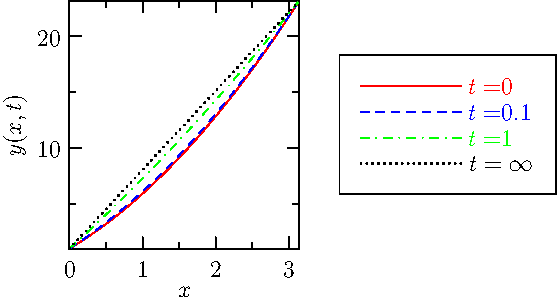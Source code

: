 import graph;
size(150,IgnoreAspect);

real t=0;
real b=1;
real ind(int n) {
  real val=0.0;
  val += 4*((-1)^n-1)/(n^3*pi);
  return val;
}
int N=1000;
real f(real x) {
  real val=0.0;
  val += 1+x*(exp(pi)-1)/pi;
  for(int n=1; n < N; ++n) {
    val += ind(n)*exp(-b*t)*sin(n*x);
  }
  return val;
};


t=0;
draw(graph(f,0,pi),Pen(0),"$t=$"+(string)t);
t=0.1;
draw(graph(f,0,pi),Pen(1)+dashed,"$t=$"+(string)t);
t=1;
draw(graph(f,0,pi),Pen(2)+dashdotted,"$t=$"+(string)t);
//t=10;
//draw(graph(f,0,pi),Pen(3)+longdashdotted,"$t=$"+(string)t);
N=0;
draw(graph(f,0,pi),Dotted,"$t=\infty$");


xaxis("$x$",BottomTop,LeftTicks);
yaxis("$y(x,t)$",LeftRight,RightTicks);
attach(legend(),point(E),20E);
